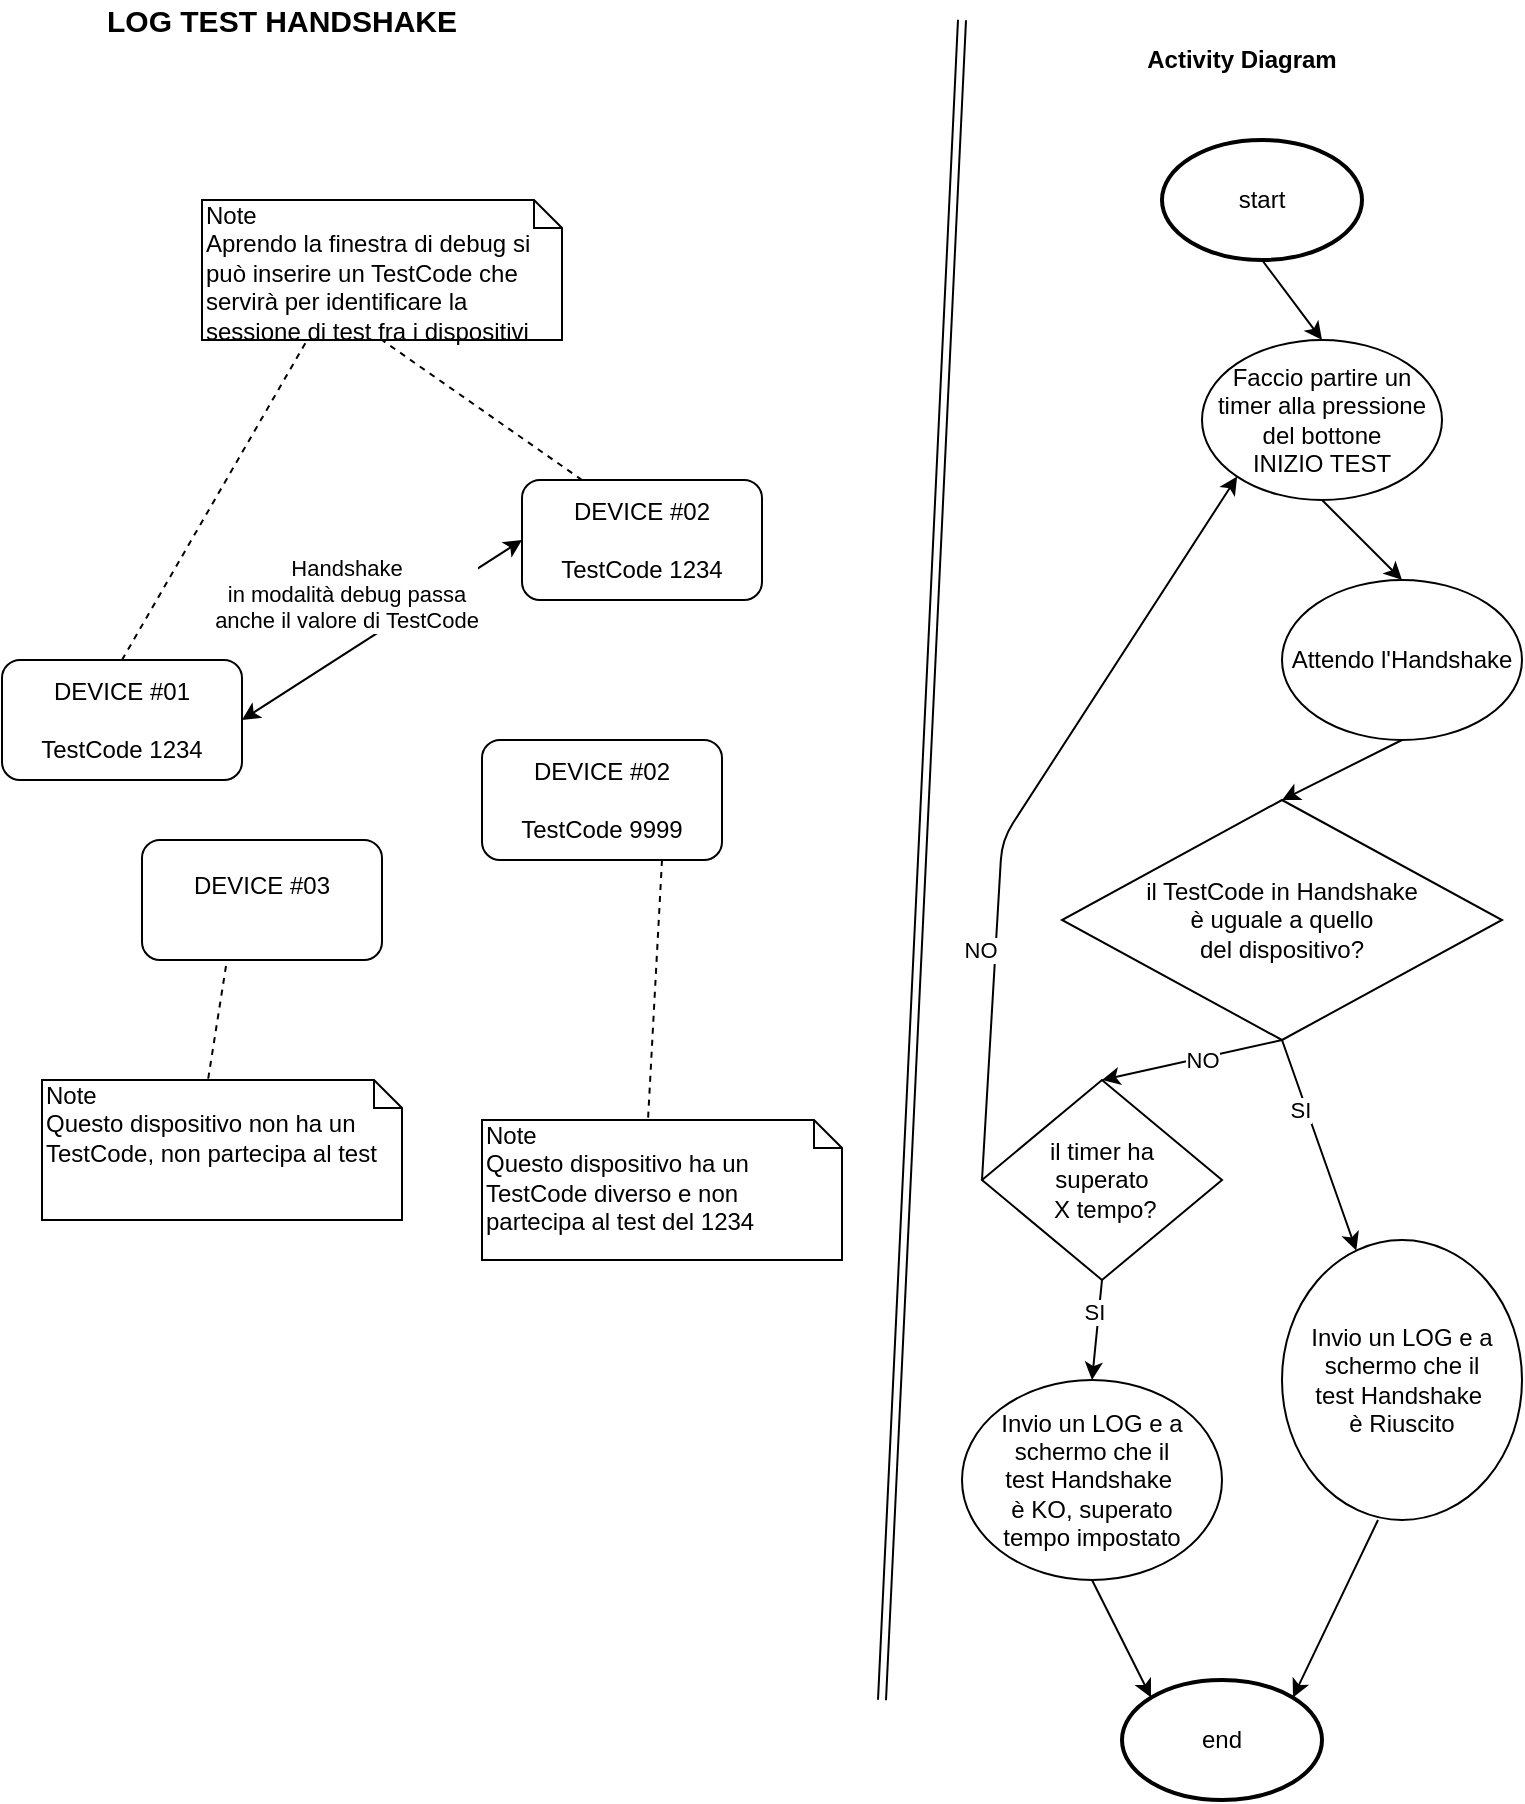 <mxfile version="13.0.8" type="google"><diagram id="bpY-fqwsy9KJkceWs4Sq" name="Page-1"><mxGraphModel dx="619" dy="598" grid="1" gridSize="10" guides="1" tooltips="1" connect="1" arrows="1" fold="1" page="1" pageScale="1" pageWidth="827" pageHeight="1169" math="0" shadow="0"><root><mxCell id="0"/><mxCell id="1" parent="0"/><mxCell id="Z0kYU5fyTGorfrxRKYbF-1" value="DEVICE #01&lt;br&gt;&lt;br&gt;TestCode 1234" style="rounded=1;whiteSpace=wrap;html=1;" vertex="1" parent="1"><mxGeometry x="30" y="350" width="120" height="60" as="geometry"/></mxCell><mxCell id="Z0kYU5fyTGorfrxRKYbF-2" value="DEVICE #02&lt;br&gt;&lt;br&gt;TestCode 1234" style="rounded=1;whiteSpace=wrap;html=1;" vertex="1" parent="1"><mxGeometry x="290" y="260" width="120" height="60" as="geometry"/></mxCell><mxCell id="Z0kYU5fyTGorfrxRKYbF-3" value="DEVICE #03&lt;br&gt;&lt;br&gt;" style="rounded=1;whiteSpace=wrap;html=1;" vertex="1" parent="1"><mxGeometry x="100" y="440" width="120" height="60" as="geometry"/></mxCell><mxCell id="Z0kYU5fyTGorfrxRKYbF-4" value="Note&lt;br&gt;Aprendo la finestra di debug si può inserire un TestCode che servirà per identificare la sessione di test fra i dispositivi" style="shape=note;whiteSpace=wrap;html=1;size=14;verticalAlign=top;align=left;spacingTop=-6;" vertex="1" parent="1"><mxGeometry x="130" y="120" width="180" height="70" as="geometry"/></mxCell><mxCell id="Z0kYU5fyTGorfrxRKYbF-5" value="" style="endArrow=none;dashed=1;html=1;entryX=0.289;entryY=1.014;entryDx=0;entryDy=0;entryPerimeter=0;exitX=0.5;exitY=0;exitDx=0;exitDy=0;" edge="1" parent="1" source="Z0kYU5fyTGorfrxRKYbF-1" target="Z0kYU5fyTGorfrxRKYbF-4"><mxGeometry width="50" height="50" relative="1" as="geometry"><mxPoint x="290" y="330" as="sourcePoint"/><mxPoint x="340" y="280" as="targetPoint"/></mxGeometry></mxCell><mxCell id="Z0kYU5fyTGorfrxRKYbF-6" value="" style="endArrow=none;dashed=1;html=1;entryX=0.5;entryY=1;entryDx=0;entryDy=0;entryPerimeter=0;exitX=0.25;exitY=0;exitDx=0;exitDy=0;" edge="1" parent="1" source="Z0kYU5fyTGorfrxRKYbF-2" target="Z0kYU5fyTGorfrxRKYbF-4"><mxGeometry width="50" height="50" relative="1" as="geometry"><mxPoint x="140" y="210" as="sourcePoint"/><mxPoint x="202.02" y="120.98" as="targetPoint"/></mxGeometry></mxCell><mxCell id="Z0kYU5fyTGorfrxRKYbF-7" value="Note&lt;br&gt;Questo dispositivo non ha un TestCode, non partecipa al test" style="shape=note;whiteSpace=wrap;html=1;size=14;verticalAlign=top;align=left;spacingTop=-6;" vertex="1" parent="1"><mxGeometry x="50" y="560" width="180" height="70" as="geometry"/></mxCell><mxCell id="Z0kYU5fyTGorfrxRKYbF-8" value="" style="endArrow=none;dashed=1;html=1;entryX=0;entryY=0;entryDx=83;entryDy=0;entryPerimeter=0;exitX=0.35;exitY=1.05;exitDx=0;exitDy=0;exitPerimeter=0;" edge="1" parent="1" target="Z0kYU5fyTGorfrxRKYbF-7" source="Z0kYU5fyTGorfrxRKYbF-3"><mxGeometry width="50" height="50" relative="1" as="geometry"><mxPoint x="480" y="620" as="sourcePoint"/><mxPoint x="332.02" y="530.98" as="targetPoint"/></mxGeometry></mxCell><mxCell id="Z0kYU5fyTGorfrxRKYbF-9" value="Note&lt;br&gt;Questo dispositivo ha un TestCode diverso e non partecipa al test del 1234" style="shape=note;whiteSpace=wrap;html=1;size=14;verticalAlign=top;align=left;spacingTop=-6;" vertex="1" parent="1"><mxGeometry x="270" y="580" width="180" height="70" as="geometry"/></mxCell><mxCell id="Z0kYU5fyTGorfrxRKYbF-10" value="" style="endArrow=none;dashed=1;html=1;entryX=0;entryY=0;entryDx=83;entryDy=0;entryPerimeter=0;exitX=0.75;exitY=1;exitDx=0;exitDy=0;" edge="1" parent="1" target="Z0kYU5fyTGorfrxRKYbF-9" source="Z0kYU5fyTGorfrxRKYbF-11"><mxGeometry width="50" height="50" relative="1" as="geometry"><mxPoint x="420" y="360" as="sourcePoint"/><mxPoint x="530.02" y="467.98" as="targetPoint"/></mxGeometry></mxCell><mxCell id="Z0kYU5fyTGorfrxRKYbF-11" value="DEVICE #02&lt;br&gt;&lt;br&gt;TestCode 9999" style="rounded=1;whiteSpace=wrap;html=1;" vertex="1" parent="1"><mxGeometry x="270" y="390" width="120" height="60" as="geometry"/></mxCell><mxCell id="Z0kYU5fyTGorfrxRKYbF-12" value="" style="endArrow=classic;startArrow=classic;html=1;exitX=1;exitY=0.5;exitDx=0;exitDy=0;entryX=0;entryY=0.5;entryDx=0;entryDy=0;" edge="1" parent="1" source="Z0kYU5fyTGorfrxRKYbF-1" target="Z0kYU5fyTGorfrxRKYbF-2"><mxGeometry width="50" height="50" relative="1" as="geometry"><mxPoint x="290" y="230" as="sourcePoint"/><mxPoint x="340" y="180" as="targetPoint"/></mxGeometry></mxCell><mxCell id="Z0kYU5fyTGorfrxRKYbF-13" value="Handshake&lt;br&gt;in modalità debug passa&lt;br&gt;anche il valore di TestCode" style="edgeLabel;html=1;align=center;verticalAlign=middle;resizable=0;points=[];" vertex="1" connectable="0" parent="Z0kYU5fyTGorfrxRKYbF-12"><mxGeometry x="0.306" y="-2" relative="1" as="geometry"><mxPoint x="-40.3" y="-5.82" as="offset"/></mxGeometry></mxCell><mxCell id="Z0kYU5fyTGorfrxRKYbF-14" value="&lt;b&gt;&lt;font style=&quot;font-size: 15px&quot;&gt;LOG TEST HANDSHAKE&lt;/font&gt;&lt;/b&gt;" style="text;html=1;strokeColor=none;fillColor=none;align=center;verticalAlign=middle;whiteSpace=wrap;rounded=0;" vertex="1" parent="1"><mxGeometry x="60" y="20" width="220" height="20" as="geometry"/></mxCell><mxCell id="Z0kYU5fyTGorfrxRKYbF-15" value="start" style="strokeWidth=2;html=1;shape=mxgraph.flowchart.start_1;whiteSpace=wrap;" vertex="1" parent="1"><mxGeometry x="610" y="90" width="100" height="60" as="geometry"/></mxCell><mxCell id="Z0kYU5fyTGorfrxRKYbF-16" value="il TestCode in Handshake &lt;br&gt;è uguale a quello &lt;br&gt;del dispositivo?" style="rhombus;whiteSpace=wrap;html=1;" vertex="1" parent="1"><mxGeometry x="560" y="420" width="220" height="120" as="geometry"/></mxCell><mxCell id="Z0kYU5fyTGorfrxRKYbF-19" value="" style="endArrow=classic;html=1;exitX=0.5;exitY=1;exitDx=0;exitDy=0;exitPerimeter=0;entryX=0.5;entryY=0;entryDx=0;entryDy=0;" edge="1" parent="1" source="Z0kYU5fyTGorfrxRKYbF-15" target="Z0kYU5fyTGorfrxRKYbF-28"><mxGeometry width="50" height="50" relative="1" as="geometry"><mxPoint x="300" y="530" as="sourcePoint"/><mxPoint x="630" y="270" as="targetPoint"/></mxGeometry></mxCell><mxCell id="Z0kYU5fyTGorfrxRKYbF-20" value="" style="endArrow=classic;html=1;exitX=0.5;exitY=1;exitDx=0;exitDy=0;" edge="1" parent="1" source="Z0kYU5fyTGorfrxRKYbF-16" target="Z0kYU5fyTGorfrxRKYbF-24"><mxGeometry width="50" height="50" relative="1" as="geometry"><mxPoint x="600" y="430" as="sourcePoint"/><mxPoint x="760" y="480" as="targetPoint"/></mxGeometry></mxCell><mxCell id="Z0kYU5fyTGorfrxRKYbF-21" value="SI" style="edgeLabel;html=1;align=center;verticalAlign=middle;resizable=0;points=[];" vertex="1" connectable="0" parent="Z0kYU5fyTGorfrxRKYbF-20"><mxGeometry x="-0.366" y="-3" relative="1" as="geometry"><mxPoint as="offset"/></mxGeometry></mxCell><mxCell id="Z0kYU5fyTGorfrxRKYbF-24" value="Invio un LOG e a schermo che il&lt;br&gt;test Handshake&amp;nbsp;&lt;br&gt;è Riuscito" style="ellipse;whiteSpace=wrap;html=1;" vertex="1" parent="1"><mxGeometry x="670" y="640" width="120" height="140" as="geometry"/></mxCell><mxCell id="Z0kYU5fyTGorfrxRKYbF-25" value="end" style="strokeWidth=2;html=1;shape=mxgraph.flowchart.start_1;whiteSpace=wrap;" vertex="1" parent="1"><mxGeometry x="590" y="860" width="100" height="60" as="geometry"/></mxCell><mxCell id="Z0kYU5fyTGorfrxRKYbF-26" value="" style="endArrow=classic;html=1;exitX=0.4;exitY=1;exitDx=0;exitDy=0;exitPerimeter=0;entryX=0.855;entryY=0.145;entryDx=0;entryDy=0;entryPerimeter=0;" edge="1" parent="1" source="Z0kYU5fyTGorfrxRKYbF-24" target="Z0kYU5fyTGorfrxRKYbF-25"><mxGeometry width="50" height="50" relative="1" as="geometry"><mxPoint x="710" y="400" as="sourcePoint"/><mxPoint x="731.515" y="500.402" as="targetPoint"/></mxGeometry></mxCell><mxCell id="Z0kYU5fyTGorfrxRKYbF-28" value="Faccio partire un timer alla pressione del bottone&lt;br&gt;INIZIO TEST" style="ellipse;whiteSpace=wrap;html=1;" vertex="1" parent="1"><mxGeometry x="630" y="190" width="120" height="80" as="geometry"/></mxCell><mxCell id="Z0kYU5fyTGorfrxRKYbF-29" value="" style="endArrow=classic;html=1;exitX=0.5;exitY=1;exitDx=0;exitDy=0;entryX=0.5;entryY=0;entryDx=0;entryDy=0;" edge="1" parent="1" source="Z0kYU5fyTGorfrxRKYbF-28" target="Z0kYU5fyTGorfrxRKYbF-42"><mxGeometry width="50" height="50" relative="1" as="geometry"><mxPoint x="670" y="160" as="sourcePoint"/><mxPoint x="690" y="210" as="targetPoint"/></mxGeometry></mxCell><mxCell id="Z0kYU5fyTGorfrxRKYbF-31" value="il timer ha &lt;br&gt;superato&lt;br&gt;&amp;nbsp;X tempo?" style="rhombus;whiteSpace=wrap;html=1;" vertex="1" parent="1"><mxGeometry x="520" y="560" width="120" height="100" as="geometry"/></mxCell><mxCell id="Z0kYU5fyTGorfrxRKYbF-34" value="" style="endArrow=classic;html=1;exitX=0.5;exitY=1;exitDx=0;exitDy=0;entryX=0.5;entryY=0;entryDx=0;entryDy=0;" edge="1" parent="1" source="Z0kYU5fyTGorfrxRKYbF-31" target="Z0kYU5fyTGorfrxRKYbF-40"><mxGeometry width="50" height="50" relative="1" as="geometry"><mxPoint x="690" y="450" as="sourcePoint"/><mxPoint x="620" y="600" as="targetPoint"/></mxGeometry></mxCell><mxCell id="Z0kYU5fyTGorfrxRKYbF-35" value="SI" style="edgeLabel;html=1;align=center;verticalAlign=middle;resizable=0;points=[];" vertex="1" connectable="0" parent="Z0kYU5fyTGorfrxRKYbF-34"><mxGeometry x="-0.366" y="-3" relative="1" as="geometry"><mxPoint as="offset"/></mxGeometry></mxCell><mxCell id="Z0kYU5fyTGorfrxRKYbF-36" value="" style="endArrow=classic;html=1;entryX=0.5;entryY=0;entryDx=0;entryDy=0;" edge="1" parent="1" target="Z0kYU5fyTGorfrxRKYbF-31"><mxGeometry width="50" height="50" relative="1" as="geometry"><mxPoint x="670" y="540" as="sourcePoint"/><mxPoint x="630" y="610" as="targetPoint"/></mxGeometry></mxCell><mxCell id="Z0kYU5fyTGorfrxRKYbF-37" value="NO" style="edgeLabel;html=1;align=center;verticalAlign=middle;resizable=0;points=[];" vertex="1" connectable="0" parent="Z0kYU5fyTGorfrxRKYbF-36"><mxGeometry x="-0.366" y="-3" relative="1" as="geometry"><mxPoint x="-11.04" y="6.64" as="offset"/></mxGeometry></mxCell><mxCell id="Z0kYU5fyTGorfrxRKYbF-38" value="" style="endArrow=classic;html=1;entryX=0;entryY=1;entryDx=0;entryDy=0;exitX=0;exitY=0.5;exitDx=0;exitDy=0;" edge="1" parent="1" source="Z0kYU5fyTGorfrxRKYbF-31" target="Z0kYU5fyTGorfrxRKYbF-28"><mxGeometry width="50" height="50" relative="1" as="geometry"><mxPoint x="690" y="450" as="sourcePoint"/><mxPoint x="600" y="470" as="targetPoint"/><Array as="points"><mxPoint x="530" y="440"/></Array></mxGeometry></mxCell><mxCell id="Z0kYU5fyTGorfrxRKYbF-39" value="NO" style="edgeLabel;html=1;align=center;verticalAlign=middle;resizable=0;points=[];" vertex="1" connectable="0" parent="Z0kYU5fyTGorfrxRKYbF-38"><mxGeometry x="-0.366" y="-3" relative="1" as="geometry"><mxPoint x="-11.04" y="6.64" as="offset"/></mxGeometry></mxCell><mxCell id="Z0kYU5fyTGorfrxRKYbF-40" value="Invio un LOG e a schermo che il&lt;br&gt;test Handshake&amp;nbsp;&lt;br&gt;è KO, superato&lt;br&gt;tempo impostato" style="ellipse;whiteSpace=wrap;html=1;" vertex="1" parent="1"><mxGeometry x="510" y="710" width="130" height="100" as="geometry"/></mxCell><mxCell id="Z0kYU5fyTGorfrxRKYbF-41" value="" style="endArrow=classic;html=1;exitX=0.5;exitY=1;exitDx=0;exitDy=0;entryX=0.145;entryY=0.145;entryDx=0;entryDy=0;entryPerimeter=0;" edge="1" parent="1" source="Z0kYU5fyTGorfrxRKYbF-40" target="Z0kYU5fyTGorfrxRKYbF-25"><mxGeometry width="50" height="50" relative="1" as="geometry"><mxPoint x="718" y="680" as="sourcePoint"/><mxPoint x="645.5" y="818.7" as="targetPoint"/></mxGeometry></mxCell><mxCell id="Z0kYU5fyTGorfrxRKYbF-42" value="Attendo l'Handshake" style="ellipse;whiteSpace=wrap;html=1;" vertex="1" parent="1"><mxGeometry x="670" y="310" width="120" height="80" as="geometry"/></mxCell><mxCell id="Z0kYU5fyTGorfrxRKYbF-43" value="" style="endArrow=classic;html=1;exitX=0.5;exitY=1;exitDx=0;exitDy=0;entryX=0.5;entryY=0;entryDx=0;entryDy=0;" edge="1" parent="1" source="Z0kYU5fyTGorfrxRKYbF-42" target="Z0kYU5fyTGorfrxRKYbF-16"><mxGeometry width="50" height="50" relative="1" as="geometry"><mxPoint x="700" y="280" as="sourcePoint"/><mxPoint x="740" y="320" as="targetPoint"/></mxGeometry></mxCell><mxCell id="Z0kYU5fyTGorfrxRKYbF-44" value="" style="shape=link;html=1;" edge="1" parent="1"><mxGeometry width="50" height="50" relative="1" as="geometry"><mxPoint x="470" y="870" as="sourcePoint"/><mxPoint x="510" y="30" as="targetPoint"/></mxGeometry></mxCell><mxCell id="Z0kYU5fyTGorfrxRKYbF-45" value="&lt;b&gt;&lt;font style=&quot;font-size: 12px&quot;&gt;Activity Diagram&lt;/font&gt;&lt;/b&gt;" style="text;html=1;strokeColor=none;fillColor=none;align=center;verticalAlign=middle;whiteSpace=wrap;rounded=0;" vertex="1" parent="1"><mxGeometry x="540" y="40" width="220" height="20" as="geometry"/></mxCell></root></mxGraphModel></diagram></mxfile>